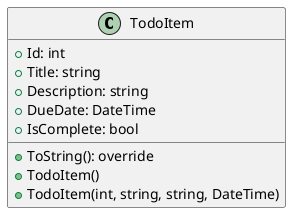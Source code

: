 @startuml TodoItem
class TodoItem
{
    + Id: int
    + Title: string
    + Description: string
    + DueDate: DateTime
    + IsComplete: bool
    + ToString(): override
    + TodoItem()
    + TodoItem(int, string, string, DateTime)
}
@enduml